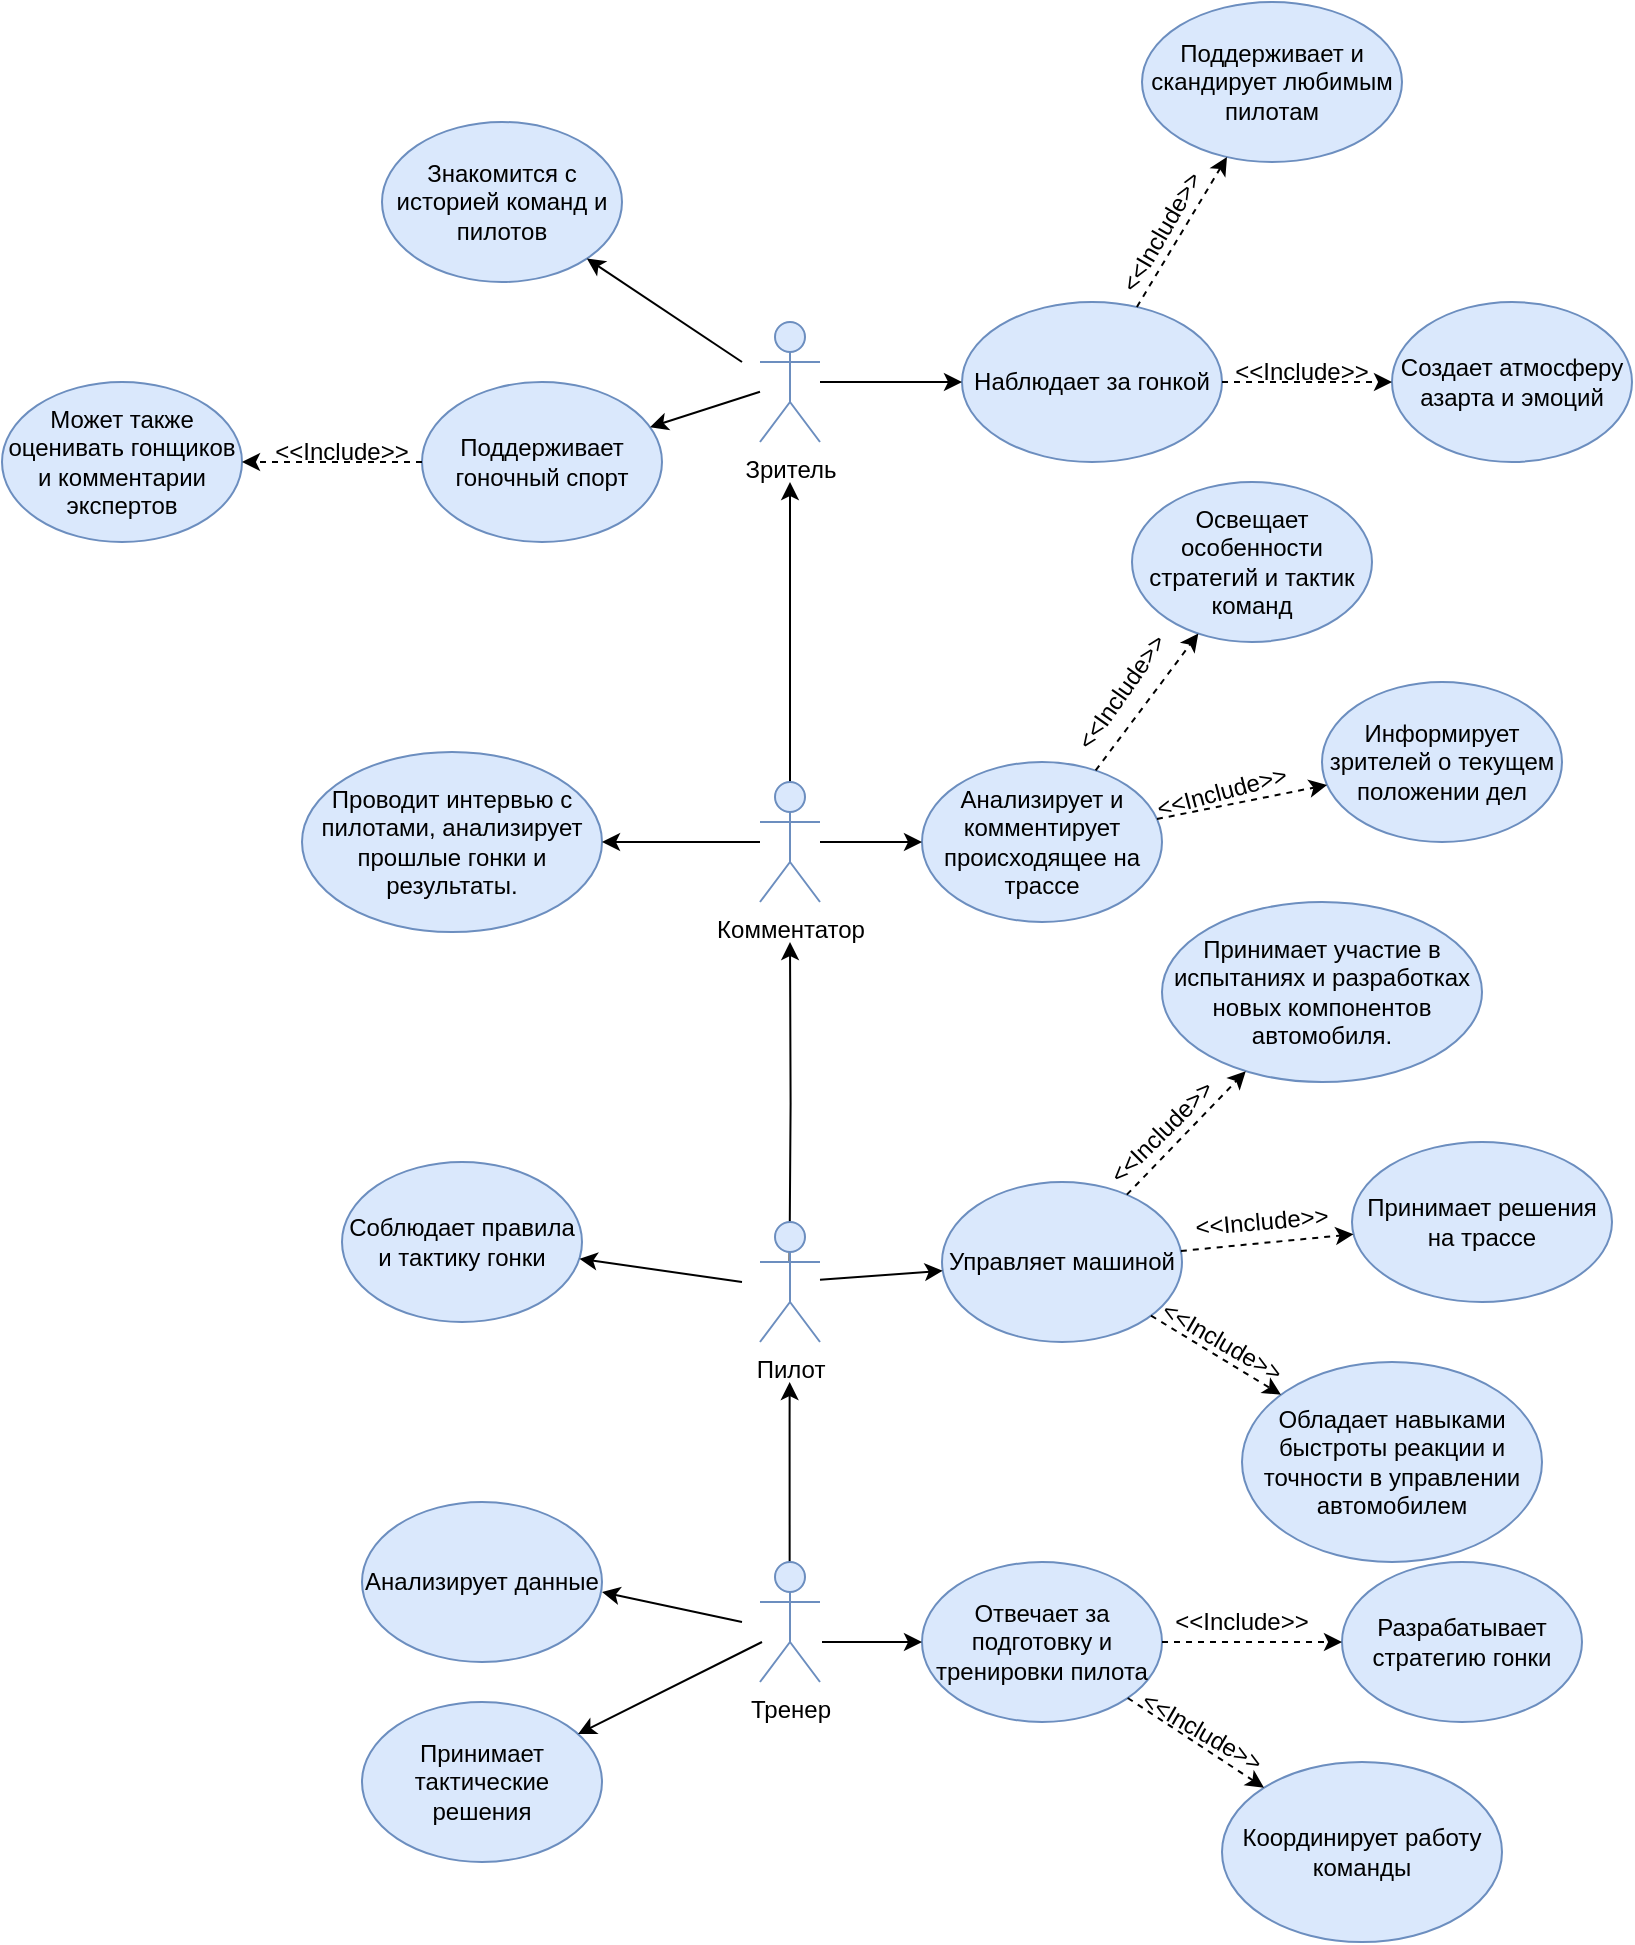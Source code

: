 <mxfile version="21.7.4" type="device">
  <diagram name="Страница — 1" id="3mVQlfiBgfyPtzx5OPET">
    <mxGraphModel dx="1793" dy="1389" grid="0" gridSize="10" guides="1" tooltips="1" connect="1" arrows="1" fold="1" page="0" pageScale="1" pageWidth="827" pageHeight="1169" math="0" shadow="0">
      <root>
        <mxCell id="0" />
        <mxCell id="1" parent="0" />
        <mxCell id="1TzVKd0D4Ryt2Q8upEGD-7" value="" style="edgeStyle=orthogonalEdgeStyle;rounded=0;orthogonalLoop=1;jettySize=auto;html=1;" parent="1" edge="1">
          <mxGeometry relative="1" as="geometry">
            <mxPoint x="413.83" y="640" as="sourcePoint" />
            <mxPoint x="413.83" y="540" as="targetPoint" />
            <Array as="points">
              <mxPoint x="413.83" y="560" />
              <mxPoint x="413.83" y="560" />
            </Array>
          </mxGeometry>
        </mxCell>
        <mxCell id="1TzVKd0D4Ryt2Q8upEGD-1" value="Тренер" style="shape=umlActor;verticalLabelPosition=bottom;verticalAlign=top;html=1;outlineConnect=0;fillColor=#dae8fc;strokeColor=#6c8ebf;" parent="1" vertex="1">
          <mxGeometry x="399" y="630" width="30" height="60" as="geometry" />
        </mxCell>
        <mxCell id="1TzVKd0D4Ryt2Q8upEGD-9" value="" style="edgeStyle=orthogonalEdgeStyle;rounded=0;orthogonalLoop=1;jettySize=auto;html=1;" parent="1" edge="1">
          <mxGeometry relative="1" as="geometry">
            <mxPoint x="413.76" y="480" as="sourcePoint" />
            <mxPoint x="414" y="320" as="targetPoint" />
          </mxGeometry>
        </mxCell>
        <mxCell id="1TzVKd0D4Ryt2Q8upEGD-6" value="Пилот" style="shape=umlActor;verticalLabelPosition=bottom;verticalAlign=top;html=1;outlineConnect=0;fillColor=#dae8fc;strokeColor=#6c8ebf;" parent="1" vertex="1">
          <mxGeometry x="399" y="460" width="30" height="60" as="geometry" />
        </mxCell>
        <mxCell id="1TzVKd0D4Ryt2Q8upEGD-11" value="" style="edgeStyle=orthogonalEdgeStyle;rounded=0;orthogonalLoop=1;jettySize=auto;html=1;" parent="1" source="1TzVKd0D4Ryt2Q8upEGD-8" edge="1">
          <mxGeometry relative="1" as="geometry">
            <mxPoint x="414" y="330" as="sourcePoint" />
            <mxPoint x="414" y="90" as="targetPoint" />
          </mxGeometry>
        </mxCell>
        <mxCell id="1TzVKd0D4Ryt2Q8upEGD-10" value="Зритель" style="shape=umlActor;verticalLabelPosition=bottom;verticalAlign=top;html=1;outlineConnect=0;fillColor=#dae8fc;strokeColor=#6c8ebf;" parent="1" vertex="1">
          <mxGeometry x="399" y="10" width="30" height="60" as="geometry" />
        </mxCell>
        <mxCell id="1TzVKd0D4Ryt2Q8upEGD-16" value="Отвечает за подготовку и тренировки пилота" style="ellipse;whiteSpace=wrap;html=1;fillColor=#dae8fc;strokeColor=#6c8ebf;" parent="1" vertex="1">
          <mxGeometry x="480" y="630" width="120" height="80" as="geometry" />
        </mxCell>
        <mxCell id="1TzVKd0D4Ryt2Q8upEGD-17" value="Разрабатывает стратегию гонки" style="ellipse;whiteSpace=wrap;html=1;fillColor=#dae8fc;strokeColor=#6c8ebf;" parent="1" vertex="1">
          <mxGeometry x="690" y="630" width="120" height="80" as="geometry" />
        </mxCell>
        <mxCell id="1TzVKd0D4Ryt2Q8upEGD-18" value="Принимает тактические решения" style="ellipse;whiteSpace=wrap;html=1;fillColor=#dae8fc;strokeColor=#6c8ebf;" parent="1" vertex="1">
          <mxGeometry x="200" y="700" width="120" height="80" as="geometry" />
        </mxCell>
        <mxCell id="1TzVKd0D4Ryt2Q8upEGD-19" value="Анализирует данные" style="ellipse;whiteSpace=wrap;html=1;fillColor=#dae8fc;strokeColor=#6c8ebf;" parent="1" vertex="1">
          <mxGeometry x="200" y="600" width="120" height="80" as="geometry" />
        </mxCell>
        <mxCell id="1TzVKd0D4Ryt2Q8upEGD-20" value="Координирует работу команды" style="ellipse;whiteSpace=wrap;html=1;fillColor=#dae8fc;strokeColor=#6c8ebf;" parent="1" vertex="1">
          <mxGeometry x="630" y="730" width="140" height="90" as="geometry" />
        </mxCell>
        <mxCell id="1TzVKd0D4Ryt2Q8upEGD-21" value="" style="endArrow=classic;html=1;rounded=0;" parent="1" edge="1">
          <mxGeometry width="50" height="50" relative="1" as="geometry">
            <mxPoint x="390" y="660" as="sourcePoint" />
            <mxPoint x="320" y="645" as="targetPoint" />
          </mxGeometry>
        </mxCell>
        <mxCell id="1TzVKd0D4Ryt2Q8upEGD-22" value="" style="endArrow=classic;html=1;rounded=0;" parent="1" target="1TzVKd0D4Ryt2Q8upEGD-18" edge="1">
          <mxGeometry width="50" height="50" relative="1" as="geometry">
            <mxPoint x="400" y="670" as="sourcePoint" />
            <mxPoint x="330" y="655" as="targetPoint" />
          </mxGeometry>
        </mxCell>
        <mxCell id="1TzVKd0D4Ryt2Q8upEGD-23" value="" style="endArrow=classic;html=1;rounded=0;entryX=0;entryY=0.5;entryDx=0;entryDy=0;" parent="1" target="1TzVKd0D4Ryt2Q8upEGD-16" edge="1">
          <mxGeometry width="50" height="50" relative="1" as="geometry">
            <mxPoint x="430" y="670" as="sourcePoint" />
            <mxPoint x="550" y="580" as="targetPoint" />
          </mxGeometry>
        </mxCell>
        <mxCell id="1TzVKd0D4Ryt2Q8upEGD-24" value="" style="endArrow=classic;html=1;rounded=0;dashed=1;" parent="1" source="1TzVKd0D4Ryt2Q8upEGD-16" target="1TzVKd0D4Ryt2Q8upEGD-17" edge="1">
          <mxGeometry width="50" height="50" relative="1" as="geometry">
            <mxPoint x="590.76" y="650.0" as="sourcePoint" />
            <mxPoint x="640" y="619.12" as="targetPoint" />
          </mxGeometry>
        </mxCell>
        <mxCell id="1TzVKd0D4Ryt2Q8upEGD-25" value="" style="endArrow=classic;html=1;rounded=0;dashed=1;" parent="1" source="1TzVKd0D4Ryt2Q8upEGD-16" target="1TzVKd0D4Ryt2Q8upEGD-20" edge="1">
          <mxGeometry width="50" height="50" relative="1" as="geometry">
            <mxPoint x="450" y="704.8" as="sourcePoint" />
            <mxPoint x="581.68" y="770" as="targetPoint" />
          </mxGeometry>
        </mxCell>
        <mxCell id="1TzVKd0D4Ryt2Q8upEGD-26" value="Управляет машиной" style="ellipse;whiteSpace=wrap;html=1;fillColor=#dae8fc;strokeColor=#6c8ebf;" parent="1" vertex="1">
          <mxGeometry x="490" y="440" width="120" height="80" as="geometry" />
        </mxCell>
        <mxCell id="1TzVKd0D4Ryt2Q8upEGD-27" value="Обладает навыками быстроты реакции и точности в управлении автомобилем" style="ellipse;whiteSpace=wrap;html=1;fillColor=#dae8fc;strokeColor=#6c8ebf;" parent="1" vertex="1">
          <mxGeometry x="640" y="530" width="150" height="100" as="geometry" />
        </mxCell>
        <mxCell id="1TzVKd0D4Ryt2Q8upEGD-29" value="Знакомится с историей команд и пилотов" style="ellipse;whiteSpace=wrap;html=1;fillColor=#dae8fc;strokeColor=#6c8ebf;" parent="1" vertex="1">
          <mxGeometry x="210" y="-90" width="120" height="80" as="geometry" />
        </mxCell>
        <mxCell id="1TzVKd0D4Ryt2Q8upEGD-30" value="Соблюдает правила и тактику гонки" style="ellipse;whiteSpace=wrap;html=1;fillColor=#dae8fc;strokeColor=#6c8ebf;" parent="1" vertex="1">
          <mxGeometry x="190" y="430" width="120" height="80" as="geometry" />
        </mxCell>
        <mxCell id="1TzVKd0D4Ryt2Q8upEGD-31" value="Принимает решения на трассе" style="ellipse;whiteSpace=wrap;html=1;fillColor=#dae8fc;strokeColor=#6c8ebf;" parent="1" vertex="1">
          <mxGeometry x="695" y="420" width="130" height="80" as="geometry" />
        </mxCell>
        <mxCell id="1TzVKd0D4Ryt2Q8upEGD-32" value="Принимает участие в испытаниях и разработках новых компонентов автомобиля." style="ellipse;whiteSpace=wrap;html=1;fillColor=#dae8fc;strokeColor=#6c8ebf;" parent="1" vertex="1">
          <mxGeometry x="600" y="300" width="160" height="90" as="geometry" />
        </mxCell>
        <mxCell id="1TzVKd0D4Ryt2Q8upEGD-8" value="Комментатор" style="shape=umlActor;verticalLabelPosition=bottom;verticalAlign=top;html=1;outlineConnect=0;fillColor=#dae8fc;strokeColor=#6c8ebf;" parent="1" vertex="1">
          <mxGeometry x="399" y="240" width="30" height="60" as="geometry" />
        </mxCell>
        <mxCell id="1TzVKd0D4Ryt2Q8upEGD-36" value="" style="endArrow=classic;html=1;rounded=0;" parent="1" target="1TzVKd0D4Ryt2Q8upEGD-30" edge="1">
          <mxGeometry width="50" height="50" relative="1" as="geometry">
            <mxPoint x="390" y="490" as="sourcePoint" />
            <mxPoint x="330" y="655" as="targetPoint" />
          </mxGeometry>
        </mxCell>
        <mxCell id="1TzVKd0D4Ryt2Q8upEGD-37" value="" style="endArrow=classic;html=1;rounded=0;" parent="1" source="1TzVKd0D4Ryt2Q8upEGD-6" target="1TzVKd0D4Ryt2Q8upEGD-26" edge="1">
          <mxGeometry width="50" height="50" relative="1" as="geometry">
            <mxPoint x="330" y="623.2" as="sourcePoint" />
            <mxPoint x="385.88" y="440.0" as="targetPoint" />
          </mxGeometry>
        </mxCell>
        <mxCell id="1TzVKd0D4Ryt2Q8upEGD-38" value="" style="endArrow=classic;html=1;rounded=0;dashed=1;" parent="1" source="1TzVKd0D4Ryt2Q8upEGD-26" target="1TzVKd0D4Ryt2Q8upEGD-31" edge="1">
          <mxGeometry width="50" height="50" relative="1" as="geometry">
            <mxPoint x="620" y="460" as="sourcePoint" />
            <mxPoint x="680" y="460" as="targetPoint" />
          </mxGeometry>
        </mxCell>
        <mxCell id="1TzVKd0D4Ryt2Q8upEGD-39" value="" style="endArrow=classic;html=1;rounded=0;dashed=1;" parent="1" source="1TzVKd0D4Ryt2Q8upEGD-26" target="1TzVKd0D4Ryt2Q8upEGD-32" edge="1">
          <mxGeometry width="50" height="50" relative="1" as="geometry">
            <mxPoint x="560" y="440" as="sourcePoint" />
            <mxPoint x="620" y="440" as="targetPoint" />
          </mxGeometry>
        </mxCell>
        <mxCell id="1TzVKd0D4Ryt2Q8upEGD-40" value="" style="endArrow=classic;html=1;rounded=0;dashed=1;" parent="1" source="1TzVKd0D4Ryt2Q8upEGD-26" target="1TzVKd0D4Ryt2Q8upEGD-27" edge="1">
          <mxGeometry width="50" height="50" relative="1" as="geometry">
            <mxPoint x="499.65" y="550" as="sourcePoint" />
            <mxPoint x="570.0" y="556.3" as="targetPoint" />
          </mxGeometry>
        </mxCell>
        <mxCell id="1TzVKd0D4Ryt2Q8upEGD-41" value="Создает атмосферу азарта и эмоций" style="ellipse;whiteSpace=wrap;html=1;fillColor=#dae8fc;strokeColor=#6c8ebf;" parent="1" vertex="1">
          <mxGeometry x="715" width="120" height="80" as="geometry" />
        </mxCell>
        <mxCell id="1TzVKd0D4Ryt2Q8upEGD-42" value="Поддерживает и скандирует любимым пилотам" style="ellipse;whiteSpace=wrap;html=1;fillColor=#dae8fc;strokeColor=#6c8ebf;" parent="1" vertex="1">
          <mxGeometry x="590" y="-150" width="130" height="80" as="geometry" />
        </mxCell>
        <mxCell id="1TzVKd0D4Ryt2Q8upEGD-43" value="Наблюдает за гонкой" style="ellipse;whiteSpace=wrap;html=1;fillColor=#dae8fc;strokeColor=#6c8ebf;" parent="1" vertex="1">
          <mxGeometry x="500" width="130" height="80" as="geometry" />
        </mxCell>
        <mxCell id="1TzVKd0D4Ryt2Q8upEGD-44" value="Проводит интервью с пилотами, анализирует прошлые гонки и результаты." style="ellipse;whiteSpace=wrap;html=1;fillColor=#dae8fc;strokeColor=#6c8ebf;" parent="1" vertex="1">
          <mxGeometry x="170" y="225" width="150" height="90" as="geometry" />
        </mxCell>
        <mxCell id="1TzVKd0D4Ryt2Q8upEGD-45" value="Информирует зрителей о текущем положении дел" style="ellipse;whiteSpace=wrap;html=1;fillColor=#dae8fc;strokeColor=#6c8ebf;" parent="1" vertex="1">
          <mxGeometry x="680" y="190" width="120" height="80" as="geometry" />
        </mxCell>
        <mxCell id="1TzVKd0D4Ryt2Q8upEGD-46" value="Освещает особенности стратегий и тактик команд" style="ellipse;whiteSpace=wrap;html=1;fillColor=#dae8fc;strokeColor=#6c8ebf;" parent="1" vertex="1">
          <mxGeometry x="585" y="90" width="120" height="80" as="geometry" />
        </mxCell>
        <mxCell id="1TzVKd0D4Ryt2Q8upEGD-47" value="Анализирует и комментирует происходящее на трассе" style="ellipse;whiteSpace=wrap;html=1;fillColor=#dae8fc;strokeColor=#6c8ebf;" parent="1" vertex="1">
          <mxGeometry x="480" y="230" width="120" height="80" as="geometry" />
        </mxCell>
        <mxCell id="1TzVKd0D4Ryt2Q8upEGD-48" value="" style="endArrow=classic;html=1;rounded=0;" parent="1" source="1TzVKd0D4Ryt2Q8upEGD-8" target="1TzVKd0D4Ryt2Q8upEGD-44" edge="1">
          <mxGeometry width="50" height="50" relative="1" as="geometry">
            <mxPoint x="401" y="301.562" as="sourcePoint" />
            <mxPoint x="320" y="310" as="targetPoint" />
          </mxGeometry>
        </mxCell>
        <mxCell id="1TzVKd0D4Ryt2Q8upEGD-50" value="" style="endArrow=classic;html=1;rounded=0;dashed=1;" parent="1" source="1TzVKd0D4Ryt2Q8upEGD-47" target="1TzVKd0D4Ryt2Q8upEGD-46" edge="1">
          <mxGeometry width="50" height="50" relative="1" as="geometry">
            <mxPoint x="540" y="230" as="sourcePoint" />
            <mxPoint x="575" y="190" as="targetPoint" />
          </mxGeometry>
        </mxCell>
        <mxCell id="1TzVKd0D4Ryt2Q8upEGD-51" value="" style="endArrow=classic;html=1;rounded=0;dashed=1;" parent="1" source="1TzVKd0D4Ryt2Q8upEGD-47" target="1TzVKd0D4Ryt2Q8upEGD-45" edge="1">
          <mxGeometry width="50" height="50" relative="1" as="geometry">
            <mxPoint x="600" y="465" as="sourcePoint" />
            <mxPoint x="635" y="425" as="targetPoint" />
          </mxGeometry>
        </mxCell>
        <mxCell id="1TzVKd0D4Ryt2Q8upEGD-53" value="" style="endArrow=classic;html=1;rounded=0;" parent="1" source="1TzVKd0D4Ryt2Q8upEGD-8" target="1TzVKd0D4Ryt2Q8upEGD-47" edge="1">
          <mxGeometry width="50" height="50" relative="1" as="geometry">
            <mxPoint x="409" y="281" as="sourcePoint" />
            <mxPoint x="329" y="289" as="targetPoint" />
          </mxGeometry>
        </mxCell>
        <mxCell id="1TzVKd0D4Ryt2Q8upEGD-54" value="Может также оценивать гонщиков и комментарии экспертов" style="ellipse;whiteSpace=wrap;html=1;fillColor=#dae8fc;strokeColor=#6c8ebf;" parent="1" vertex="1">
          <mxGeometry x="20" y="40" width="120" height="80" as="geometry" />
        </mxCell>
        <mxCell id="1TzVKd0D4Ryt2Q8upEGD-55" value="Поддерживает гоночный спорт" style="ellipse;whiteSpace=wrap;html=1;fillColor=#dae8fc;strokeColor=#6c8ebf;" parent="1" vertex="1">
          <mxGeometry x="230" y="40" width="120" height="80" as="geometry" />
        </mxCell>
        <mxCell id="1TzVKd0D4Ryt2Q8upEGD-56" value="" style="endArrow=classic;html=1;rounded=0;" parent="1" source="1TzVKd0D4Ryt2Q8upEGD-10" target="1TzVKd0D4Ryt2Q8upEGD-55" edge="1">
          <mxGeometry width="50" height="50" relative="1" as="geometry">
            <mxPoint x="429" y="10" as="sourcePoint" />
            <mxPoint x="349" y="18" as="targetPoint" />
          </mxGeometry>
        </mxCell>
        <mxCell id="1TzVKd0D4Ryt2Q8upEGD-57" value="" style="endArrow=classic;html=1;rounded=0;" parent="1" target="1TzVKd0D4Ryt2Q8upEGD-29" edge="1">
          <mxGeometry width="50" height="50" relative="1" as="geometry">
            <mxPoint x="390" y="30" as="sourcePoint" />
            <mxPoint x="339" y="18" as="targetPoint" />
          </mxGeometry>
        </mxCell>
        <mxCell id="1TzVKd0D4Ryt2Q8upEGD-58" value="" style="endArrow=classic;html=1;rounded=0;" parent="1" source="1TzVKd0D4Ryt2Q8upEGD-10" target="1TzVKd0D4Ryt2Q8upEGD-43" edge="1">
          <mxGeometry width="50" height="50" relative="1" as="geometry">
            <mxPoint x="509" y="36" as="sourcePoint" />
            <mxPoint x="429" y="44" as="targetPoint" />
          </mxGeometry>
        </mxCell>
        <mxCell id="1TzVKd0D4Ryt2Q8upEGD-59" value="" style="endArrow=classic;html=1;rounded=0;dashed=1;" parent="1" source="1TzVKd0D4Ryt2Q8upEGD-43" target="1TzVKd0D4Ryt2Q8upEGD-42" edge="1">
          <mxGeometry width="50" height="50" relative="1" as="geometry">
            <mxPoint x="490" y="10" as="sourcePoint" />
            <mxPoint x="525" y="-30" as="targetPoint" />
          </mxGeometry>
        </mxCell>
        <mxCell id="1TzVKd0D4Ryt2Q8upEGD-60" value="" style="endArrow=classic;html=1;rounded=0;dashed=1;" parent="1" source="1TzVKd0D4Ryt2Q8upEGD-43" target="1TzVKd0D4Ryt2Q8upEGD-41" edge="1">
          <mxGeometry width="50" height="50" relative="1" as="geometry">
            <mxPoint x="600" y="100" as="sourcePoint" />
            <mxPoint x="635" y="60" as="targetPoint" />
          </mxGeometry>
        </mxCell>
        <mxCell id="1TzVKd0D4Ryt2Q8upEGD-61" value="" style="endArrow=classic;html=1;rounded=0;dashed=1;" parent="1" source="1TzVKd0D4Ryt2Q8upEGD-55" target="1TzVKd0D4Ryt2Q8upEGD-54" edge="1">
          <mxGeometry width="50" height="50" relative="1" as="geometry">
            <mxPoint x="190" y="140" as="sourcePoint" />
            <mxPoint x="225" y="100" as="targetPoint" />
          </mxGeometry>
        </mxCell>
        <mxCell id="1TzVKd0D4Ryt2Q8upEGD-62" value="&amp;lt;&amp;lt;Include&amp;gt;&amp;gt;" style="text;html=1;align=center;verticalAlign=middle;whiteSpace=wrap;rounded=0;rotation=30;" parent="1" vertex="1">
          <mxGeometry x="590" y="700" width="60" height="30" as="geometry" />
        </mxCell>
        <mxCell id="1TzVKd0D4Ryt2Q8upEGD-63" value="&amp;lt;&amp;lt;Include&amp;gt;&amp;gt;" style="text;html=1;align=center;verticalAlign=middle;whiteSpace=wrap;rounded=0;" parent="1" vertex="1">
          <mxGeometry x="610" y="645" width="60" height="30" as="geometry" />
        </mxCell>
        <mxCell id="1TzVKd0D4Ryt2Q8upEGD-64" value="&amp;lt;&amp;lt;Include&amp;gt;&amp;gt;" style="text;html=1;align=center;verticalAlign=middle;whiteSpace=wrap;rounded=0;rotation=30;" parent="1" vertex="1">
          <mxGeometry x="605" y="510" width="50" height="20" as="geometry" />
        </mxCell>
        <mxCell id="1TzVKd0D4Ryt2Q8upEGD-66" value="&amp;lt;&amp;lt;Include&amp;gt;&amp;gt;" style="text;html=1;align=center;verticalAlign=middle;whiteSpace=wrap;rounded=0;rotation=-5;" parent="1" vertex="1">
          <mxGeometry x="620" y="445" width="60" height="30" as="geometry" />
        </mxCell>
        <mxCell id="1TzVKd0D4Ryt2Q8upEGD-67" value="&amp;lt;&amp;lt;Include&amp;gt;&amp;gt;" style="text;html=1;align=center;verticalAlign=middle;whiteSpace=wrap;rounded=0;rotation=-45;" parent="1" vertex="1">
          <mxGeometry x="570" y="400" width="60" height="30" as="geometry" />
        </mxCell>
        <mxCell id="1TzVKd0D4Ryt2Q8upEGD-68" value="&amp;lt;&amp;lt;Include&amp;gt;&amp;gt;" style="text;html=1;align=center;verticalAlign=middle;whiteSpace=wrap;rounded=0;rotation=-15;" parent="1" vertex="1">
          <mxGeometry x="600" y="230" width="60" height="30" as="geometry" />
        </mxCell>
        <mxCell id="1TzVKd0D4Ryt2Q8upEGD-69" value="&amp;lt;&amp;lt;Include&amp;gt;&amp;gt;" style="text;html=1;align=center;verticalAlign=middle;whiteSpace=wrap;rounded=0;rotation=-55;" parent="1" vertex="1">
          <mxGeometry x="550" y="180" width="60" height="30" as="geometry" />
        </mxCell>
        <mxCell id="1TzVKd0D4Ryt2Q8upEGD-70" value="&amp;lt;&amp;lt;Include&amp;gt;&amp;gt;" style="text;html=1;align=center;verticalAlign=middle;whiteSpace=wrap;rounded=0;" parent="1" vertex="1">
          <mxGeometry x="160" y="60" width="60" height="30" as="geometry" />
        </mxCell>
        <mxCell id="1TzVKd0D4Ryt2Q8upEGD-71" value="&amp;lt;&amp;lt;Include&amp;gt;&amp;gt;" style="text;html=1;align=center;verticalAlign=middle;whiteSpace=wrap;rounded=0;" parent="1" vertex="1">
          <mxGeometry x="640" y="20" width="60" height="30" as="geometry" />
        </mxCell>
        <mxCell id="1TzVKd0D4Ryt2Q8upEGD-72" value="&amp;lt;&amp;lt;Include&amp;gt;&amp;gt;" style="text;html=1;align=center;verticalAlign=middle;whiteSpace=wrap;rounded=0;rotation=-60;" parent="1" vertex="1">
          <mxGeometry x="570" y="-50" width="60" height="30" as="geometry" />
        </mxCell>
      </root>
    </mxGraphModel>
  </diagram>
</mxfile>
